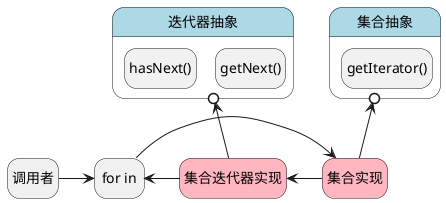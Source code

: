 @startuml 迭代器模式
hide empty description
state user as "调用者"
state container_inter as "集合抽象" #LightBlue {
    state func as "getIterator()"
}
state iterator_inter as "迭代器抽象" #LightBlue {
    state hasNext as "hasNext()"
    state getNext as "getNext()"
}

state container as "集合实现" #LightPink
state iter as "集合迭代器实现" #LightPink
state for as "for in"

user -> for
for -> container
container -left-> iter
iter -left-> for
container -up->o container_inter
iter -up->o iterator_inter
@enduml